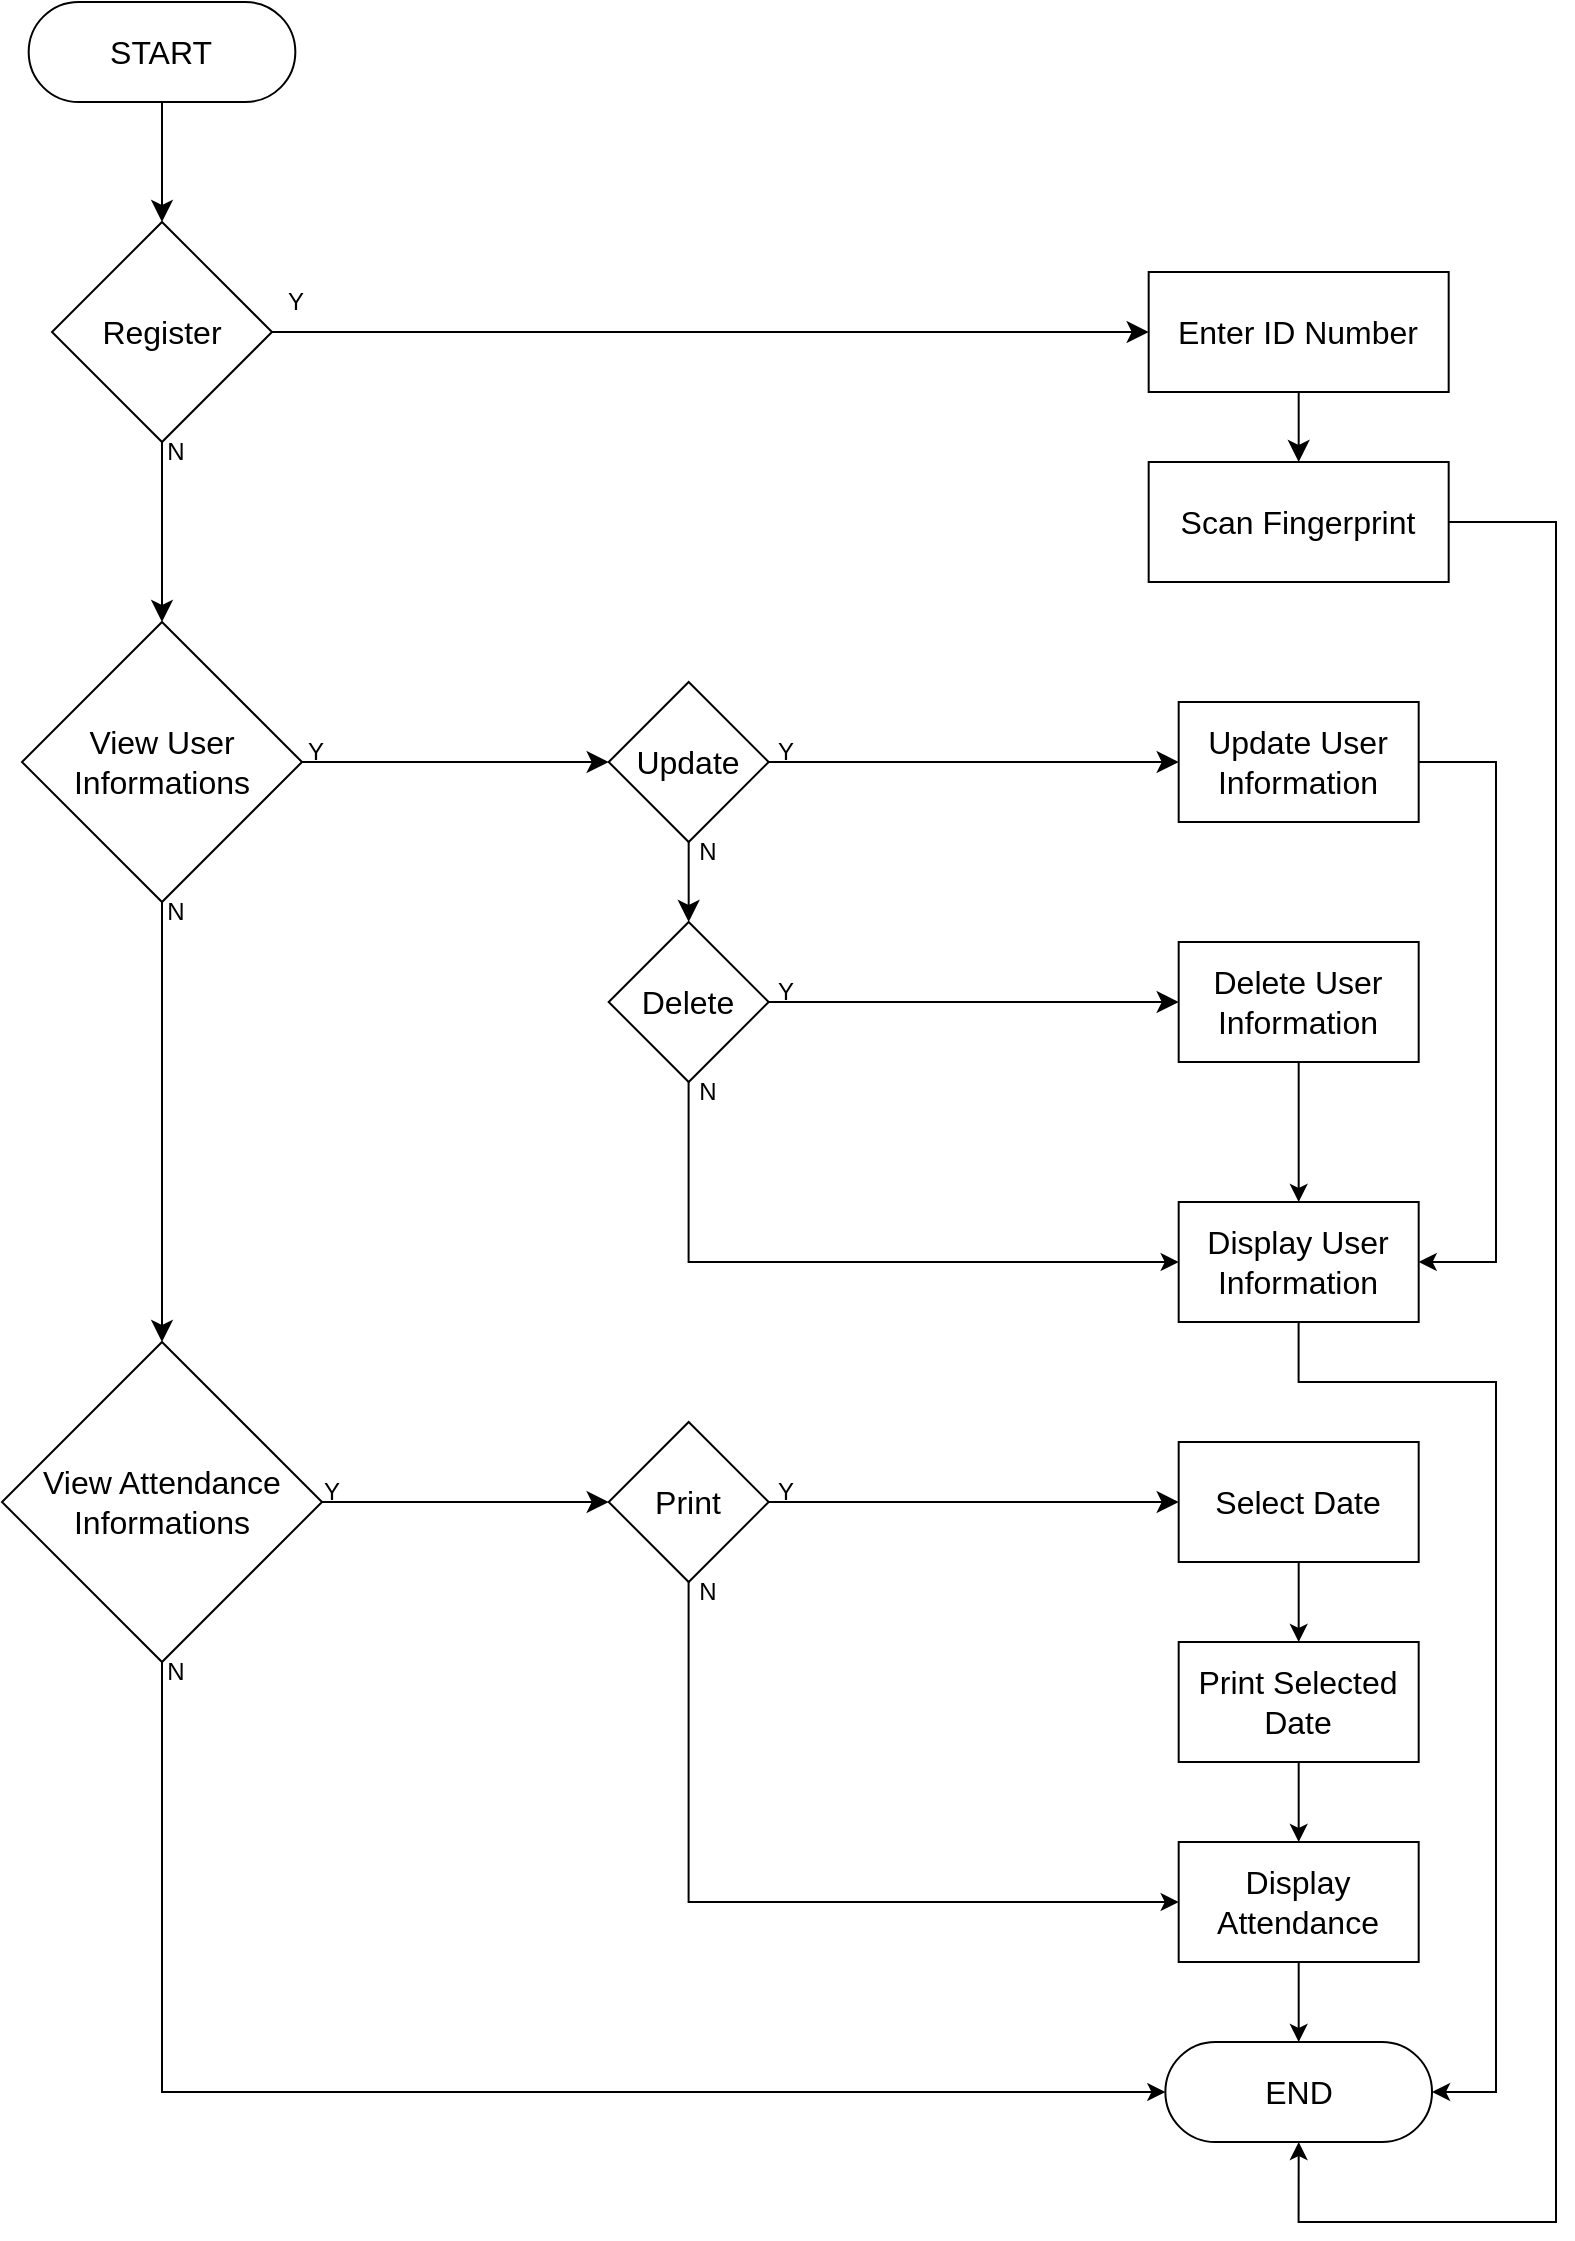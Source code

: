<mxfile version="22.1.16" type="device">
  <diagram name="Page-1" id="s9O2iY3UO7-MfCabKuMq">
    <mxGraphModel dx="1257" dy="774" grid="1" gridSize="10" guides="1" tooltips="1" connect="1" arrows="1" fold="1" page="1" pageScale="1" pageWidth="850" pageHeight="1100" math="0" shadow="0">
      <root>
        <mxCell id="0" />
        <mxCell id="1" parent="0" />
        <mxCell id="uhpd2Q8U3ajviW9oa51y-3" style="edgeStyle=none;curved=1;rounded=0;orthogonalLoop=1;jettySize=auto;html=1;entryX=0.5;entryY=0;entryDx=0;entryDy=0;fontSize=12;startSize=8;endSize=8;" parent="1" source="uhpd2Q8U3ajviW9oa51y-1" target="uhpd2Q8U3ajviW9oa51y-2" edge="1">
          <mxGeometry relative="1" as="geometry" />
        </mxCell>
        <mxCell id="uhpd2Q8U3ajviW9oa51y-1" value="START" style="html=1;dashed=0;whiteSpace=wrap;shape=mxgraph.dfd.start;fontSize=16;" parent="1" vertex="1">
          <mxGeometry x="76.34" y="40" width="133.33" height="50" as="geometry" />
        </mxCell>
        <mxCell id="uhpd2Q8U3ajviW9oa51y-5" style="edgeStyle=none;curved=1;rounded=0;orthogonalLoop=1;jettySize=auto;html=1;entryX=0;entryY=0.5;entryDx=0;entryDy=0;fontSize=12;startSize=8;endSize=8;" parent="1" source="uhpd2Q8U3ajviW9oa51y-2" target="uhpd2Q8U3ajviW9oa51y-4" edge="1">
          <mxGeometry relative="1" as="geometry" />
        </mxCell>
        <mxCell id="uhpd2Q8U3ajviW9oa51y-6" style="edgeStyle=none;curved=1;rounded=0;orthogonalLoop=1;jettySize=auto;html=1;fontSize=12;startSize=8;endSize=8;entryX=0.5;entryY=0;entryDx=0;entryDy=0;" parent="1" source="uhpd2Q8U3ajviW9oa51y-2" target="uhpd2Q8U3ajviW9oa51y-12" edge="1">
          <mxGeometry relative="1" as="geometry">
            <mxPoint x="143.008" y="350" as="targetPoint" />
          </mxGeometry>
        </mxCell>
        <mxCell id="uhpd2Q8U3ajviW9oa51y-2" value="Register" style="rhombus;whiteSpace=wrap;html=1;fontSize=16;" parent="1" vertex="1">
          <mxGeometry x="88" y="150" width="110" height="110" as="geometry" />
        </mxCell>
        <mxCell id="uhpd2Q8U3ajviW9oa51y-11" style="edgeStyle=none;curved=1;rounded=0;orthogonalLoop=1;jettySize=auto;html=1;entryX=0.5;entryY=0;entryDx=0;entryDy=0;fontSize=12;startSize=8;endSize=8;" parent="1" source="uhpd2Q8U3ajviW9oa51y-4" target="uhpd2Q8U3ajviW9oa51y-10" edge="1">
          <mxGeometry relative="1" as="geometry" />
        </mxCell>
        <mxCell id="uhpd2Q8U3ajviW9oa51y-4" value="Enter ID Number" style="rounded=0;whiteSpace=wrap;html=1;fontSize=16;" parent="1" vertex="1">
          <mxGeometry x="636.34" y="175" width="150" height="60" as="geometry" />
        </mxCell>
        <mxCell id="uhpd2Q8U3ajviW9oa51y-10" value="Scan Fingerprint" style="rounded=0;whiteSpace=wrap;html=1;fontSize=16;" parent="1" vertex="1">
          <mxGeometry x="636.34" y="270" width="150" height="60" as="geometry" />
        </mxCell>
        <mxCell id="uhpd2Q8U3ajviW9oa51y-13" style="edgeStyle=none;curved=1;rounded=0;orthogonalLoop=1;jettySize=auto;html=1;fontSize=12;startSize=8;endSize=8;entryX=0.5;entryY=0;entryDx=0;entryDy=0;" parent="1" source="uhpd2Q8U3ajviW9oa51y-12" target="uhpd2Q8U3ajviW9oa51y-14" edge="1">
          <mxGeometry relative="1" as="geometry">
            <mxPoint x="143.0" y="580.0" as="targetPoint" />
          </mxGeometry>
        </mxCell>
        <mxCell id="uhpd2Q8U3ajviW9oa51y-17" style="edgeStyle=none;curved=1;rounded=0;orthogonalLoop=1;jettySize=auto;html=1;entryX=0;entryY=0.5;entryDx=0;entryDy=0;fontSize=12;startSize=8;endSize=8;" parent="1" source="uhpd2Q8U3ajviW9oa51y-12" target="uhpd2Q8U3ajviW9oa51y-15" edge="1">
          <mxGeometry relative="1" as="geometry" />
        </mxCell>
        <mxCell id="uhpd2Q8U3ajviW9oa51y-12" value="View User Informations" style="rhombus;whiteSpace=wrap;html=1;fontSize=16;" parent="1" vertex="1">
          <mxGeometry x="73" y="350" width="140" height="140" as="geometry" />
        </mxCell>
        <mxCell id="uhpd2Q8U3ajviW9oa51y-24" style="edgeStyle=none;curved=1;rounded=0;orthogonalLoop=1;jettySize=auto;html=1;entryX=0;entryY=0.5;entryDx=0;entryDy=0;fontSize=12;startSize=8;endSize=8;" parent="1" source="uhpd2Q8U3ajviW9oa51y-14" target="uhpd2Q8U3ajviW9oa51y-23" edge="1">
          <mxGeometry relative="1" as="geometry" />
        </mxCell>
        <mxCell id="uhpd2Q8U3ajviW9oa51y-14" value="View Attendance Informations" style="rhombus;whiteSpace=wrap;html=1;fontSize=16;" parent="1" vertex="1">
          <mxGeometry x="63" y="710" width="160" height="160" as="geometry" />
        </mxCell>
        <mxCell id="uhpd2Q8U3ajviW9oa51y-19" style="edgeStyle=none;curved=1;rounded=0;orthogonalLoop=1;jettySize=auto;html=1;entryX=0;entryY=0.5;entryDx=0;entryDy=0;fontSize=12;startSize=8;endSize=8;" parent="1" source="uhpd2Q8U3ajviW9oa51y-15" target="uhpd2Q8U3ajviW9oa51y-18" edge="1">
          <mxGeometry relative="1" as="geometry" />
        </mxCell>
        <mxCell id="uhpd2Q8U3ajviW9oa51y-20" style="edgeStyle=none;curved=1;rounded=0;orthogonalLoop=1;jettySize=auto;html=1;entryX=0.5;entryY=0;entryDx=0;entryDy=0;fontSize=12;startSize=8;endSize=8;" parent="1" source="uhpd2Q8U3ajviW9oa51y-15" target="uhpd2Q8U3ajviW9oa51y-16" edge="1">
          <mxGeometry relative="1" as="geometry" />
        </mxCell>
        <mxCell id="uhpd2Q8U3ajviW9oa51y-15" value="Update" style="rhombus;whiteSpace=wrap;html=1;fontSize=16;" parent="1" vertex="1">
          <mxGeometry x="366.34" y="380" width="80" height="80" as="geometry" />
        </mxCell>
        <mxCell id="uhpd2Q8U3ajviW9oa51y-22" style="edgeStyle=none;curved=1;rounded=0;orthogonalLoop=1;jettySize=auto;html=1;entryX=0;entryY=0.5;entryDx=0;entryDy=0;fontSize=12;startSize=8;endSize=8;" parent="1" source="uhpd2Q8U3ajviW9oa51y-16" target="uhpd2Q8U3ajviW9oa51y-21" edge="1">
          <mxGeometry relative="1" as="geometry" />
        </mxCell>
        <mxCell id="uhpd2Q8U3ajviW9oa51y-30" style="edgeStyle=orthogonalEdgeStyle;rounded=0;orthogonalLoop=1;jettySize=auto;html=1;entryX=0;entryY=0.5;entryDx=0;entryDy=0;" parent="1" source="uhpd2Q8U3ajviW9oa51y-16" target="uhpd2Q8U3ajviW9oa51y-27" edge="1">
          <mxGeometry relative="1" as="geometry">
            <Array as="points">
              <mxPoint x="406" y="670" />
            </Array>
          </mxGeometry>
        </mxCell>
        <mxCell id="uhpd2Q8U3ajviW9oa51y-16" value="Delete" style="rhombus;whiteSpace=wrap;html=1;fontSize=16;" parent="1" vertex="1">
          <mxGeometry x="366.34" y="500" width="80" height="80" as="geometry" />
        </mxCell>
        <mxCell id="uhpd2Q8U3ajviW9oa51y-36" style="edgeStyle=orthogonalEdgeStyle;rounded=0;orthogonalLoop=1;jettySize=auto;html=1;entryX=1;entryY=0.5;entryDx=0;entryDy=0;" parent="1" source="uhpd2Q8U3ajviW9oa51y-18" target="uhpd2Q8U3ajviW9oa51y-27" edge="1">
          <mxGeometry relative="1" as="geometry">
            <Array as="points">
              <mxPoint x="810" y="420" />
              <mxPoint x="810" y="670" />
            </Array>
          </mxGeometry>
        </mxCell>
        <mxCell id="uhpd2Q8U3ajviW9oa51y-18" value="Update User Information" style="rounded=0;whiteSpace=wrap;html=1;fontSize=16;" parent="1" vertex="1">
          <mxGeometry x="651.34" y="390" width="120" height="60" as="geometry" />
        </mxCell>
        <mxCell id="uhpd2Q8U3ajviW9oa51y-35" style="edgeStyle=orthogonalEdgeStyle;rounded=0;orthogonalLoop=1;jettySize=auto;html=1;entryX=0.5;entryY=0;entryDx=0;entryDy=0;" parent="1" source="uhpd2Q8U3ajviW9oa51y-21" target="uhpd2Q8U3ajviW9oa51y-27" edge="1">
          <mxGeometry relative="1" as="geometry" />
        </mxCell>
        <mxCell id="uhpd2Q8U3ajviW9oa51y-21" value="Delete User Information" style="rounded=0;whiteSpace=wrap;html=1;fontSize=16;" parent="1" vertex="1">
          <mxGeometry x="651.34" y="510" width="120" height="60" as="geometry" />
        </mxCell>
        <mxCell id="uhpd2Q8U3ajviW9oa51y-25" style="edgeStyle=none;curved=1;rounded=0;orthogonalLoop=1;jettySize=auto;html=1;fontSize=12;startSize=8;endSize=8;entryX=0;entryY=0.5;entryDx=0;entryDy=0;" parent="1" source="uhpd2Q8U3ajviW9oa51y-23" target="uhpd2Q8U3ajviW9oa51y-26" edge="1">
          <mxGeometry relative="1" as="geometry">
            <mxPoint x="630" y="790.0" as="targetPoint" />
          </mxGeometry>
        </mxCell>
        <mxCell id="uhpd2Q8U3ajviW9oa51y-32" style="edgeStyle=orthogonalEdgeStyle;rounded=0;orthogonalLoop=1;jettySize=auto;html=1;entryX=0;entryY=0.5;entryDx=0;entryDy=0;" parent="1" source="uhpd2Q8U3ajviW9oa51y-23" target="uhpd2Q8U3ajviW9oa51y-31" edge="1">
          <mxGeometry relative="1" as="geometry">
            <Array as="points">
              <mxPoint x="406" y="990" />
            </Array>
          </mxGeometry>
        </mxCell>
        <mxCell id="uhpd2Q8U3ajviW9oa51y-23" value="Print" style="rhombus;whiteSpace=wrap;html=1;fontSize=16;" parent="1" vertex="1">
          <mxGeometry x="366.34" y="750" width="80" height="80" as="geometry" />
        </mxCell>
        <mxCell id="uhpd2Q8U3ajviW9oa51y-34" style="edgeStyle=orthogonalEdgeStyle;rounded=0;orthogonalLoop=1;jettySize=auto;html=1;entryX=0.5;entryY=0;entryDx=0;entryDy=0;" parent="1" source="uhpd2Q8U3ajviW9oa51y-26" target="uhpd2Q8U3ajviW9oa51y-33" edge="1">
          <mxGeometry relative="1" as="geometry" />
        </mxCell>
        <mxCell id="uhpd2Q8U3ajviW9oa51y-26" value="Select Date" style="rounded=0;whiteSpace=wrap;html=1;fontSize=16;" parent="1" vertex="1">
          <mxGeometry x="651.34" y="760" width="120" height="60" as="geometry" />
        </mxCell>
        <mxCell id="uhpd2Q8U3ajviW9oa51y-27" value="Display User Information" style="rounded=0;whiteSpace=wrap;html=1;fontSize=16;" parent="1" vertex="1">
          <mxGeometry x="651.34" y="640" width="120" height="60" as="geometry" />
        </mxCell>
        <mxCell id="uhpd2Q8U3ajviW9oa51y-31" value="Display Attendance" style="rounded=0;whiteSpace=wrap;html=1;fontSize=16;" parent="1" vertex="1">
          <mxGeometry x="651.34" y="960" width="120" height="60" as="geometry" />
        </mxCell>
        <mxCell id="uhpd2Q8U3ajviW9oa51y-38" style="edgeStyle=orthogonalEdgeStyle;rounded=0;orthogonalLoop=1;jettySize=auto;html=1;entryX=0.5;entryY=0;entryDx=0;entryDy=0;" parent="1" source="uhpd2Q8U3ajviW9oa51y-33" target="uhpd2Q8U3ajviW9oa51y-31" edge="1">
          <mxGeometry relative="1" as="geometry" />
        </mxCell>
        <mxCell id="uhpd2Q8U3ajviW9oa51y-33" value="Print Selected Date" style="rounded=0;whiteSpace=wrap;html=1;fontSize=16;" parent="1" vertex="1">
          <mxGeometry x="651.34" y="860" width="120" height="60" as="geometry" />
        </mxCell>
        <mxCell id="uhpd2Q8U3ajviW9oa51y-39" value="END" style="html=1;dashed=0;whiteSpace=wrap;shape=mxgraph.dfd.start;fontSize=16;" parent="1" vertex="1">
          <mxGeometry x="644.68" y="1060" width="133.33" height="50" as="geometry" />
        </mxCell>
        <mxCell id="uhpd2Q8U3ajviW9oa51y-40" style="edgeStyle=orthogonalEdgeStyle;rounded=0;orthogonalLoop=1;jettySize=auto;html=1;entryX=0.5;entryY=0.5;entryDx=0;entryDy=-25;entryPerimeter=0;" parent="1" source="uhpd2Q8U3ajviW9oa51y-31" target="uhpd2Q8U3ajviW9oa51y-39" edge="1">
          <mxGeometry relative="1" as="geometry" />
        </mxCell>
        <mxCell id="uhpd2Q8U3ajviW9oa51y-41" style="edgeStyle=orthogonalEdgeStyle;rounded=0;orthogonalLoop=1;jettySize=auto;html=1;entryX=1;entryY=0.5;entryDx=0;entryDy=0;entryPerimeter=0;" parent="1" source="uhpd2Q8U3ajviW9oa51y-27" target="uhpd2Q8U3ajviW9oa51y-39" edge="1">
          <mxGeometry relative="1" as="geometry">
            <Array as="points">
              <mxPoint x="711" y="730" />
              <mxPoint x="810" y="730" />
              <mxPoint x="810" y="1085" />
            </Array>
          </mxGeometry>
        </mxCell>
        <mxCell id="uhpd2Q8U3ajviW9oa51y-42" style="edgeStyle=orthogonalEdgeStyle;rounded=0;orthogonalLoop=1;jettySize=auto;html=1;entryX=0.5;entryY=0.5;entryDx=0;entryDy=25;entryPerimeter=0;" parent="1" source="uhpd2Q8U3ajviW9oa51y-10" target="uhpd2Q8U3ajviW9oa51y-39" edge="1">
          <mxGeometry relative="1" as="geometry">
            <Array as="points">
              <mxPoint x="840" y="300" />
              <mxPoint x="840" y="1150" />
              <mxPoint x="711" y="1150" />
            </Array>
          </mxGeometry>
        </mxCell>
        <mxCell id="uhpd2Q8U3ajviW9oa51y-43" style="edgeStyle=orthogonalEdgeStyle;rounded=0;orthogonalLoop=1;jettySize=auto;html=1;entryX=0;entryY=0.5;entryDx=0;entryDy=0;entryPerimeter=0;" parent="1" source="uhpd2Q8U3ajviW9oa51y-14" target="uhpd2Q8U3ajviW9oa51y-39" edge="1">
          <mxGeometry relative="1" as="geometry">
            <Array as="points">
              <mxPoint x="143" y="1085" />
            </Array>
          </mxGeometry>
        </mxCell>
        <mxCell id="uhpd2Q8U3ajviW9oa51y-44" value="Y" style="text;html=1;strokeColor=none;fillColor=none;align=center;verticalAlign=middle;whiteSpace=wrap;rounded=0;" parent="1" vertex="1">
          <mxGeometry x="180" y="175" width="60" height="30" as="geometry" />
        </mxCell>
        <mxCell id="uhpd2Q8U3ajviW9oa51y-46" value="Y" style="text;html=1;strokeColor=none;fillColor=none;align=center;verticalAlign=middle;whiteSpace=wrap;rounded=0;" parent="1" vertex="1">
          <mxGeometry x="425" y="400" width="60" height="30" as="geometry" />
        </mxCell>
        <mxCell id="uhpd2Q8U3ajviW9oa51y-47" value="Y" style="text;html=1;strokeColor=none;fillColor=none;align=center;verticalAlign=middle;whiteSpace=wrap;rounded=0;" parent="1" vertex="1">
          <mxGeometry x="425" y="520" width="60" height="30" as="geometry" />
        </mxCell>
        <mxCell id="uhpd2Q8U3ajviW9oa51y-48" value="Y" style="text;html=1;strokeColor=none;fillColor=none;align=center;verticalAlign=middle;whiteSpace=wrap;rounded=0;" parent="1" vertex="1">
          <mxGeometry x="190" y="400" width="60" height="30" as="geometry" />
        </mxCell>
        <mxCell id="uhpd2Q8U3ajviW9oa51y-49" value="Y" style="text;html=1;strokeColor=none;fillColor=none;align=center;verticalAlign=middle;whiteSpace=wrap;rounded=0;" parent="1" vertex="1">
          <mxGeometry x="198" y="770" width="60" height="30" as="geometry" />
        </mxCell>
        <mxCell id="uhpd2Q8U3ajviW9oa51y-50" value="Y" style="text;html=1;strokeColor=none;fillColor=none;align=center;verticalAlign=middle;whiteSpace=wrap;rounded=0;" parent="1" vertex="1">
          <mxGeometry x="425" y="770" width="60" height="30" as="geometry" />
        </mxCell>
        <mxCell id="uhpd2Q8U3ajviW9oa51y-51" value="N" style="text;html=1;strokeColor=none;fillColor=none;align=center;verticalAlign=middle;whiteSpace=wrap;rounded=0;" parent="1" vertex="1">
          <mxGeometry x="120" y="860" width="60" height="30" as="geometry" />
        </mxCell>
        <mxCell id="uhpd2Q8U3ajviW9oa51y-52" value="N" style="text;html=1;strokeColor=none;fillColor=none;align=center;verticalAlign=middle;whiteSpace=wrap;rounded=0;" parent="1" vertex="1">
          <mxGeometry x="386.34" y="820" width="60" height="30" as="geometry" />
        </mxCell>
        <mxCell id="uhpd2Q8U3ajviW9oa51y-53" value="N" style="text;html=1;strokeColor=none;fillColor=none;align=center;verticalAlign=middle;whiteSpace=wrap;rounded=0;" parent="1" vertex="1">
          <mxGeometry x="386.34" y="570" width="60" height="30" as="geometry" />
        </mxCell>
        <mxCell id="uhpd2Q8U3ajviW9oa51y-54" value="N" style="text;html=1;strokeColor=none;fillColor=none;align=center;verticalAlign=middle;whiteSpace=wrap;rounded=0;" parent="1" vertex="1">
          <mxGeometry x="386.34" y="450" width="60" height="30" as="geometry" />
        </mxCell>
        <mxCell id="uhpd2Q8U3ajviW9oa51y-55" value="N" style="text;html=1;strokeColor=none;fillColor=none;align=center;verticalAlign=middle;whiteSpace=wrap;rounded=0;" parent="1" vertex="1">
          <mxGeometry x="120" y="480" width="60" height="30" as="geometry" />
        </mxCell>
        <mxCell id="uhpd2Q8U3ajviW9oa51y-56" value="N" style="text;html=1;strokeColor=none;fillColor=none;align=center;verticalAlign=middle;whiteSpace=wrap;rounded=0;" parent="1" vertex="1">
          <mxGeometry x="120" y="250" width="60" height="30" as="geometry" />
        </mxCell>
      </root>
    </mxGraphModel>
  </diagram>
</mxfile>

